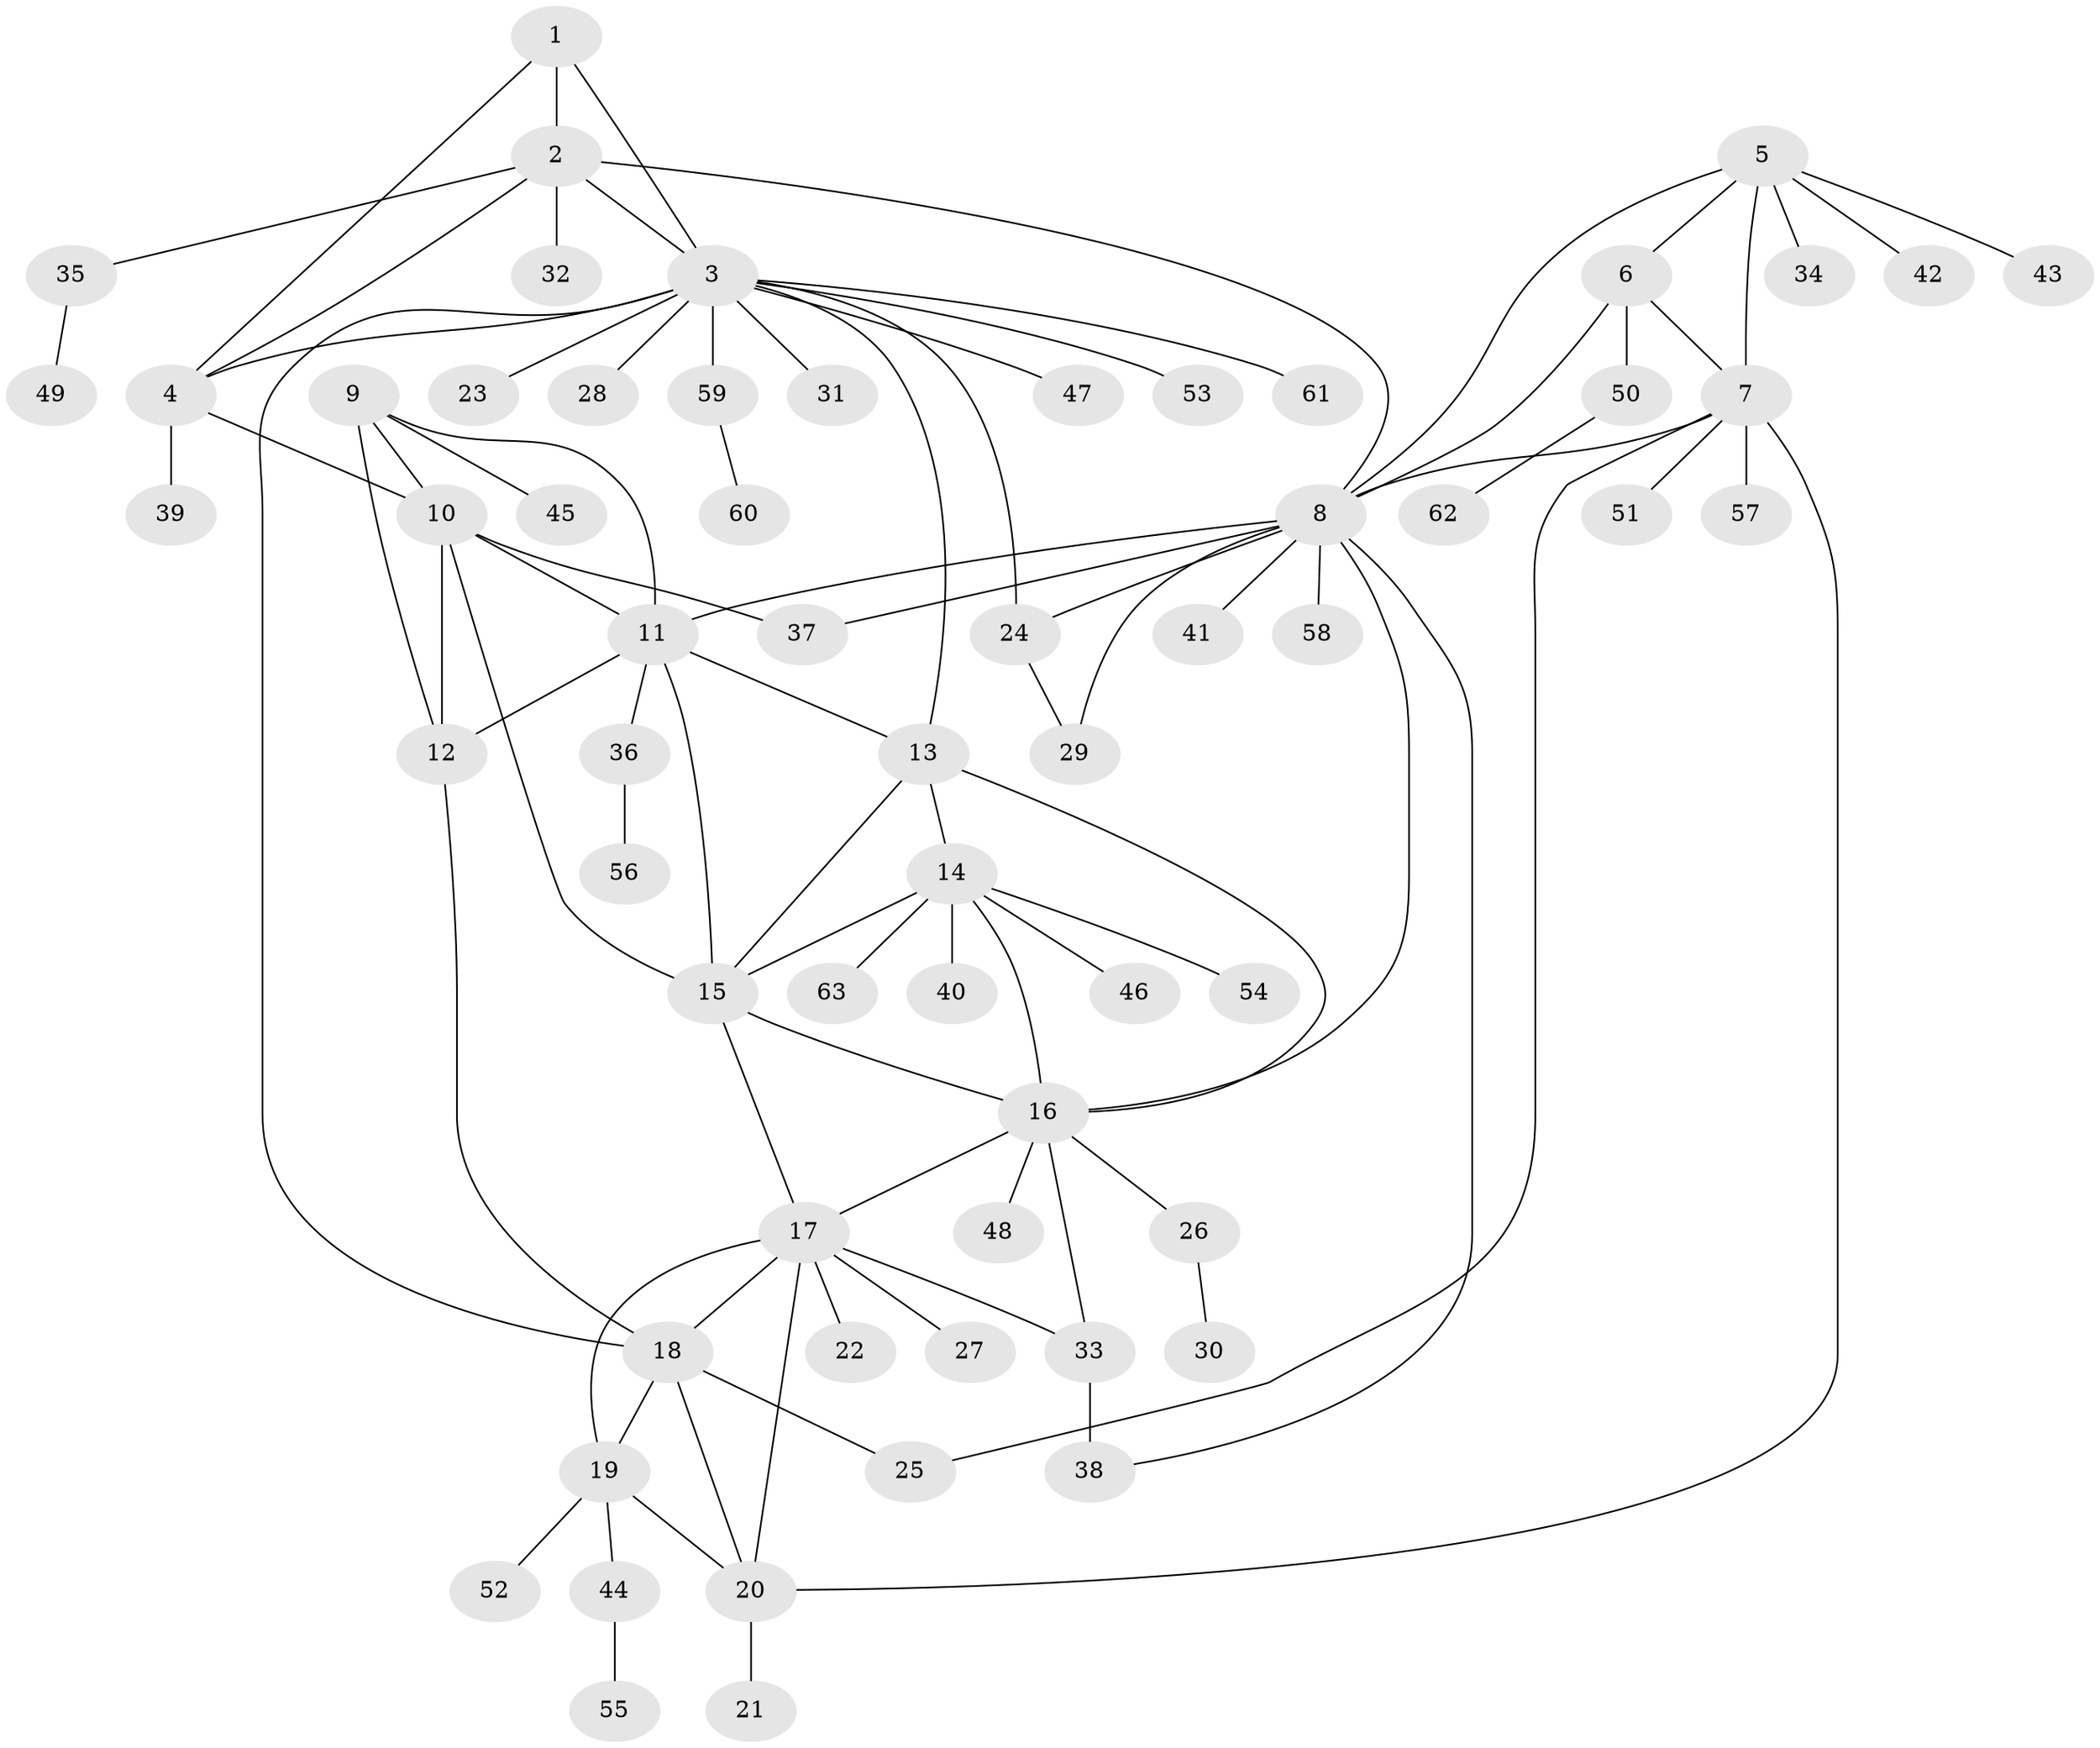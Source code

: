 // original degree distribution, {3: 0.033707865168539325, 7: 0.033707865168539325, 14: 0.011235955056179775, 6: 0.056179775280898875, 5: 0.06741573033707865, 8: 0.02247191011235955, 13: 0.011235955056179775, 4: 0.02247191011235955, 10: 0.011235955056179775, 9: 0.011235955056179775, 1: 0.5617977528089888, 2: 0.15730337078651685}
// Generated by graph-tools (version 1.1) at 2025/52/03/04/25 22:52:07]
// undirected, 63 vertices, 92 edges
graph export_dot {
  node [color=gray90,style=filled];
  1;
  2;
  3;
  4;
  5;
  6;
  7;
  8;
  9;
  10;
  11;
  12;
  13;
  14;
  15;
  16;
  17;
  18;
  19;
  20;
  21;
  22;
  23;
  24;
  25;
  26;
  27;
  28;
  29;
  30;
  31;
  32;
  33;
  34;
  35;
  36;
  37;
  38;
  39;
  40;
  41;
  42;
  43;
  44;
  45;
  46;
  47;
  48;
  49;
  50;
  51;
  52;
  53;
  54;
  55;
  56;
  57;
  58;
  59;
  60;
  61;
  62;
  63;
  1 -- 2 [weight=1.0];
  1 -- 3 [weight=1.0];
  1 -- 4 [weight=1.0];
  2 -- 3 [weight=1.0];
  2 -- 4 [weight=1.0];
  2 -- 8 [weight=1.0];
  2 -- 32 [weight=1.0];
  2 -- 35 [weight=1.0];
  3 -- 4 [weight=1.0];
  3 -- 13 [weight=1.0];
  3 -- 18 [weight=1.0];
  3 -- 23 [weight=1.0];
  3 -- 24 [weight=1.0];
  3 -- 28 [weight=1.0];
  3 -- 31 [weight=1.0];
  3 -- 47 [weight=1.0];
  3 -- 53 [weight=1.0];
  3 -- 59 [weight=1.0];
  3 -- 61 [weight=1.0];
  4 -- 10 [weight=1.0];
  4 -- 39 [weight=1.0];
  5 -- 6 [weight=1.0];
  5 -- 7 [weight=1.0];
  5 -- 8 [weight=1.0];
  5 -- 34 [weight=1.0];
  5 -- 42 [weight=1.0];
  5 -- 43 [weight=1.0];
  6 -- 7 [weight=1.0];
  6 -- 8 [weight=1.0];
  6 -- 50 [weight=1.0];
  7 -- 8 [weight=1.0];
  7 -- 20 [weight=1.0];
  7 -- 25 [weight=1.0];
  7 -- 51 [weight=1.0];
  7 -- 57 [weight=1.0];
  8 -- 11 [weight=1.0];
  8 -- 16 [weight=1.0];
  8 -- 24 [weight=1.0];
  8 -- 29 [weight=1.0];
  8 -- 37 [weight=1.0];
  8 -- 38 [weight=1.0];
  8 -- 41 [weight=1.0];
  8 -- 58 [weight=1.0];
  9 -- 10 [weight=1.0];
  9 -- 11 [weight=1.0];
  9 -- 12 [weight=1.0];
  9 -- 45 [weight=1.0];
  10 -- 11 [weight=1.0];
  10 -- 12 [weight=1.0];
  10 -- 15 [weight=1.0];
  10 -- 37 [weight=1.0];
  11 -- 12 [weight=1.0];
  11 -- 13 [weight=1.0];
  11 -- 15 [weight=1.0];
  11 -- 36 [weight=1.0];
  12 -- 18 [weight=1.0];
  13 -- 14 [weight=1.0];
  13 -- 15 [weight=1.0];
  13 -- 16 [weight=1.0];
  14 -- 15 [weight=1.0];
  14 -- 16 [weight=1.0];
  14 -- 40 [weight=1.0];
  14 -- 46 [weight=1.0];
  14 -- 54 [weight=1.0];
  14 -- 63 [weight=1.0];
  15 -- 16 [weight=2.0];
  15 -- 17 [weight=1.0];
  16 -- 17 [weight=1.0];
  16 -- 26 [weight=1.0];
  16 -- 33 [weight=1.0];
  16 -- 48 [weight=1.0];
  17 -- 18 [weight=1.0];
  17 -- 19 [weight=1.0];
  17 -- 20 [weight=1.0];
  17 -- 22 [weight=1.0];
  17 -- 27 [weight=1.0];
  17 -- 33 [weight=1.0];
  18 -- 19 [weight=1.0];
  18 -- 20 [weight=1.0];
  18 -- 25 [weight=1.0];
  19 -- 20 [weight=1.0];
  19 -- 44 [weight=1.0];
  19 -- 52 [weight=1.0];
  20 -- 21 [weight=1.0];
  24 -- 29 [weight=1.0];
  26 -- 30 [weight=1.0];
  33 -- 38 [weight=2.0];
  35 -- 49 [weight=1.0];
  36 -- 56 [weight=1.0];
  44 -- 55 [weight=1.0];
  50 -- 62 [weight=1.0];
  59 -- 60 [weight=1.0];
}
